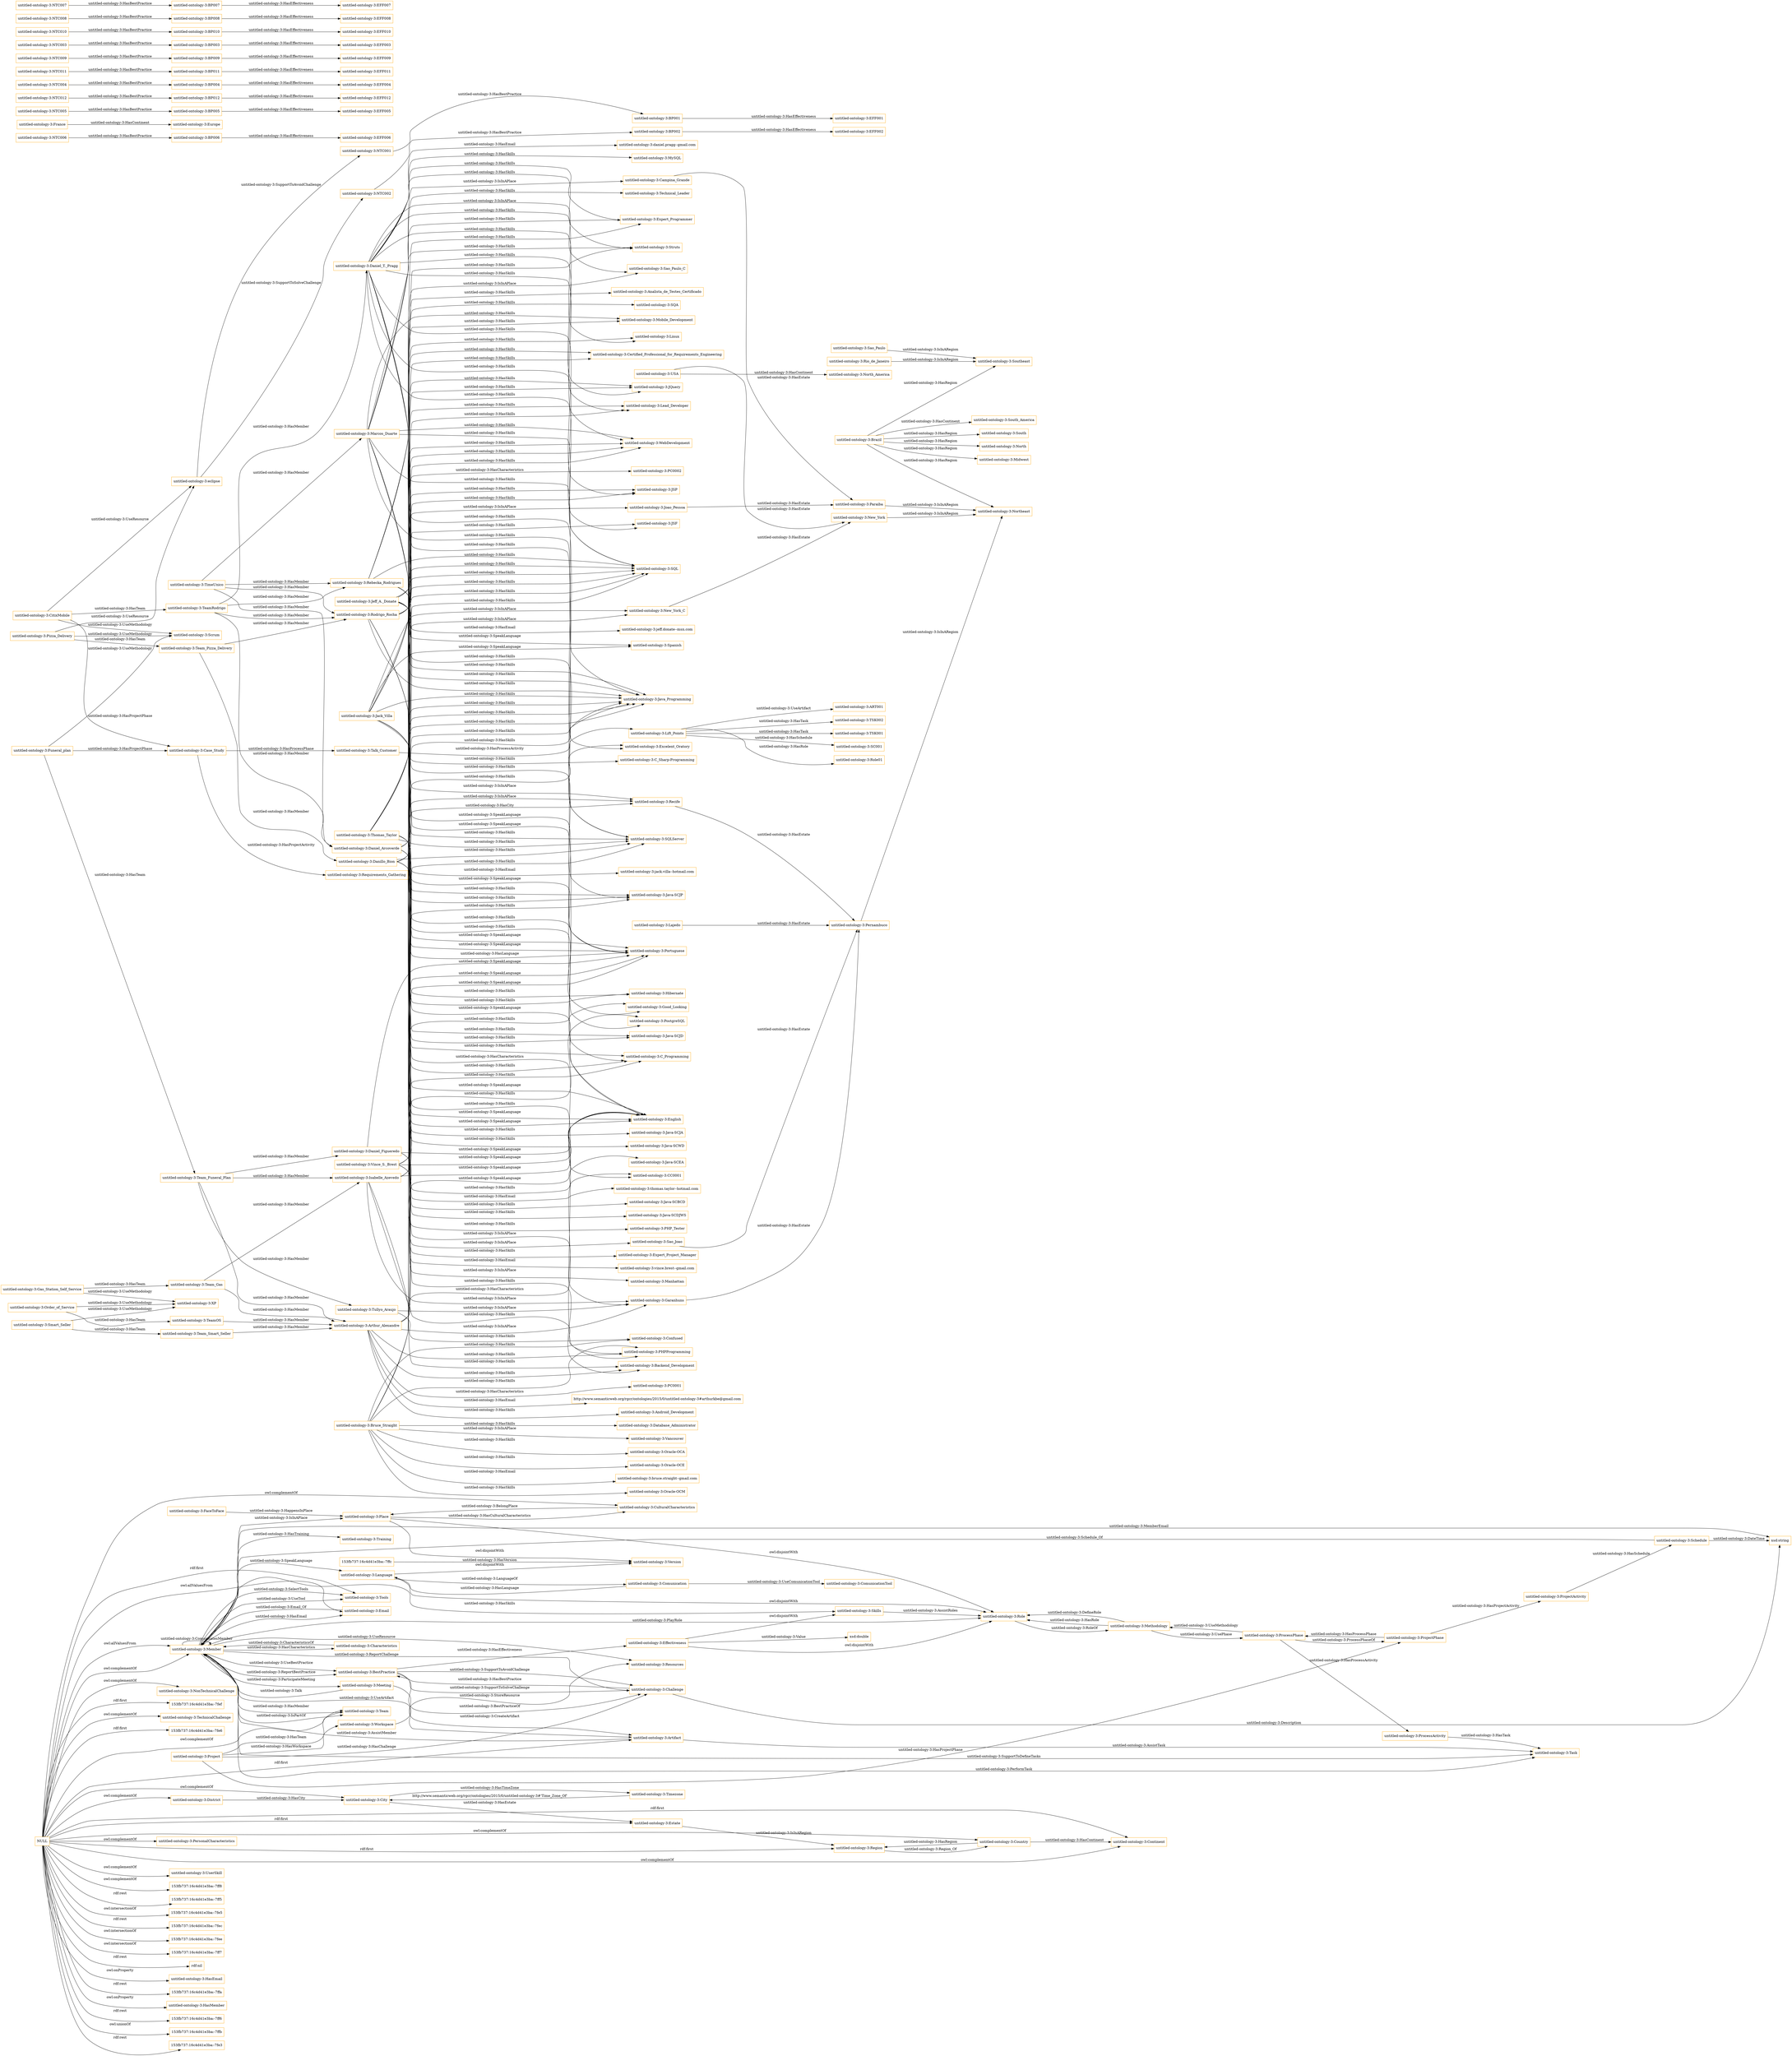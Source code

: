 digraph ar2dtool_diagram { 
rankdir=LR;
size="1501"
node [shape = rectangle, color="orange"]; "untitled-ontology-3:Member" "untitled-ontology-3:NonTechnicalChallenge" "153fb737:16c4d41e3ba:-7fef" "untitled-ontology-3:TechnicalChallenge" "153fb737:16c4d41e3ba:-7fe6" "untitled-ontology-3:District" "untitled-ontology-3:FaceToFace" "untitled-ontology-3:Country" "untitled-ontology-3:ProjectPhase" "untitled-ontology-3:Effectiveness" "untitled-ontology-3:Continent" "untitled-ontology-3:City" "untitled-ontology-3:Artifact" "untitled-ontology-3:Resources" "untitled-ontology-3:Workspace" "untitled-ontology-3:Role" "untitled-ontology-3:ProjectActivity" "untitled-ontology-3:ComunicationTool" "untitled-ontology-3:Characteristics" "untitled-ontology-3:CulturalCharacteristics" "untitled-ontology-3:Schedule" "untitled-ontology-3:ProcessPhase" "untitled-ontology-3:Task" "untitled-ontology-3:Skills" "untitled-ontology-3:Methodology" "untitled-ontology-3:PersonalCharacteristics" "untitled-ontology-3:ProcessActivity" "untitled-ontology-3:Region" "untitled-ontology-3:Comunication" "untitled-ontology-3:Estate" "untitled-ontology-3:Timezone" "untitled-ontology-3:Project" "untitled-ontology-3:Tools" "untitled-ontology-3:Team" "untitled-ontology-3:BestPractice" "untitled-ontology-3:Email" "untitled-ontology-3:Place" "untitled-ontology-3:Challenge" "153fb737:16c4d41e3ba:-7ffc" "untitled-ontology-3:Language" "untitled-ontology-3:UserSkill" "153fb737:16c4d41e3ba:-7ff8" "untitled-ontology-3:Meeting" "untitled-ontology-3:Training" "untitled-ontology-3:Version" ; /*classes style*/
	"untitled-ontology-3:BP001" -> "untitled-ontology-3:EFF001" [ label = "untitled-ontology-3:HasEffectiveness" ];
	"untitled-ontology-3:Lift_Points" -> "untitled-ontology-3:TSK002" [ label = "untitled-ontology-3:HasTask" ];
	"untitled-ontology-3:Lift_Points" -> "untitled-ontology-3:TSK001" [ label = "untitled-ontology-3:HasTask" ];
	"untitled-ontology-3:Lift_Points" -> "untitled-ontology-3:SC001" [ label = "untitled-ontology-3:HasSchedule" ];
	"untitled-ontology-3:Lift_Points" -> "untitled-ontology-3:Role01" [ label = "untitled-ontology-3:HasRole" ];
	"untitled-ontology-3:Lift_Points" -> "untitled-ontology-3:ART001" [ label = "untitled-ontology-3:UseArtifact" ];
	"untitled-ontology-3:Jeff_A._Donate" -> "untitled-ontology-3:Java_Programming" [ label = "untitled-ontology-3:HasSkills" ];
	"untitled-ontology-3:Jeff_A._Donate" -> "untitled-ontology-3:Linux" [ label = "untitled-ontology-3:HasSkills" ];
	"untitled-ontology-3:Jeff_A._Donate" -> "untitled-ontology-3:SQL" [ label = "untitled-ontology-3:HasSkills" ];
	"untitled-ontology-3:Jeff_A._Donate" -> "untitled-ontology-3:jeff.donate--msn.com" [ label = "untitled-ontology-3:HasEmail" ];
	"untitled-ontology-3:Jeff_A._Donate" -> "untitled-ontology-3:English" [ label = "untitled-ontology-3:SpeakLanguage" ];
	"untitled-ontology-3:Jeff_A._Donate" -> "untitled-ontology-3:Mobile_Development" [ label = "untitled-ontology-3:HasSkills" ];
	"untitled-ontology-3:Jeff_A._Donate" -> "untitled-ontology-3:Sao_Paulo_C" [ label = "untitled-ontology-3:IsInAPlace" ];
	"untitled-ontology-3:Jeff_A._Donate" -> "untitled-ontology-3:C_Programming" [ label = "untitled-ontology-3:HasSkills" ];
	"untitled-ontology-3:Jeff_A._Donate" -> "untitled-ontology-3:Spanish" [ label = "untitled-ontology-3:SpeakLanguage" ];
	"untitled-ontology-3:Rodrigo_Rocha" -> "untitled-ontology-3:Portuguese" [ label = "untitled-ontology-3:SpeakLanguage" ];
	"untitled-ontology-3:Rodrigo_Rocha" -> "untitled-ontology-3:Backend_Development" [ label = "untitled-ontology-3:HasSkills" ];
	"untitled-ontology-3:Rodrigo_Rocha" -> "untitled-ontology-3:PHPProgramming" [ label = "untitled-ontology-3:HasSkills" ];
	"untitled-ontology-3:Rodrigo_Rocha" -> "untitled-ontology-3:Joao_Pessoa" [ label = "untitled-ontology-3:IsInAPlace" ];
	"untitled-ontology-3:Rodrigo_Rocha" -> "untitled-ontology-3:Java_Programming" [ label = "untitled-ontology-3:HasSkills" ];
	"untitled-ontology-3:Rodrigo_Rocha" -> "untitled-ontology-3:CC0001" [ label = "untitled-ontology-3:HasCharacteristics" ];
	"untitled-ontology-3:Rodrigo_Rocha" -> "untitled-ontology-3:SQL" [ label = "untitled-ontology-3:HasSkills" ];
	"untitled-ontology-3:Rodrigo_Rocha" -> "untitled-ontology-3:JQuery" [ label = "untitled-ontology-3:HasSkills" ];
	"untitled-ontology-3:Rodrigo_Rocha" -> "untitled-ontology-3:JSP" [ label = "untitled-ontology-3:HasSkills" ];
	"untitled-ontology-3:Rodrigo_Rocha" -> "untitled-ontology-3:PC0002" [ label = "untitled-ontology-3:HasCharacteristics" ];
	"untitled-ontology-3:Rodrigo_Rocha" -> "untitled-ontology-3:Lead_Developer" [ label = "untitled-ontology-3:HasSkills" ];
	"untitled-ontology-3:Rodrigo_Rocha" -> "untitled-ontology-3:WebDevelopment" [ label = "untitled-ontology-3:HasSkills" ];
	"untitled-ontology-3:Daniel_Arcoverde" -> "untitled-ontology-3:Recife" [ label = "untitled-ontology-3:IsInAPlace" ];
	"untitled-ontology-3:Daniel_Arcoverde" -> "untitled-ontology-3:Portuguese" [ label = "untitled-ontology-3:SpeakLanguage" ];
	"untitled-ontology-3:Daniel_Arcoverde" -> "untitled-ontology-3:Java_Programming" [ label = "untitled-ontology-3:HasSkills" ];
	"untitled-ontology-3:Daniel_Arcoverde" -> "untitled-ontology-3:English" [ label = "untitled-ontology-3:SpeakLanguage" ];
	"untitled-ontology-3:Daniel_Arcoverde" -> "untitled-ontology-3:C_Programming" [ label = "untitled-ontology-3:HasSkills" ];
	"untitled-ontology-3:Team_Funeral_Plan" -> "untitled-ontology-3:Tullyo_Araujo" [ label = "untitled-ontology-3:HasMember" ];
	"untitled-ontology-3:Team_Funeral_Plan" -> "untitled-ontology-3:Isabelle_Azevedo" [ label = "untitled-ontology-3:HasMember" ];
	"untitled-ontology-3:Team_Funeral_Plan" -> "untitled-ontology-3:Daniel_Figueredo" [ label = "untitled-ontology-3:HasMember" ];
	"untitled-ontology-3:Team_Funeral_Plan" -> "untitled-ontology-3:Arthur_Alexandre" [ label = "untitled-ontology-3:HasMember" ];
	"untitled-ontology-3:Bruce_Straight" -> "untitled-ontology-3:Oracle-OCM" [ label = "untitled-ontology-3:HasSkills" ];
	"untitled-ontology-3:Bruce_Straight" -> "untitled-ontology-3:Database_Administrator" [ label = "untitled-ontology-3:HasSkills" ];
	"untitled-ontology-3:Bruce_Straight" -> "untitled-ontology-3:PHPProgramming" [ label = "untitled-ontology-3:HasSkills" ];
	"untitled-ontology-3:Bruce_Straight" -> "untitled-ontology-3:Vancouver" [ label = "untitled-ontology-3:IsInAPlace" ];
	"untitled-ontology-3:Bruce_Straight" -> "untitled-ontology-3:English" [ label = "untitled-ontology-3:SpeakLanguage" ];
	"untitled-ontology-3:Bruce_Straight" -> "untitled-ontology-3:SQLServer" [ label = "untitled-ontology-3:HasSkills" ];
	"untitled-ontology-3:Bruce_Straight" -> "untitled-ontology-3:Confused" [ label = "untitled-ontology-3:HasSkills" ];
	"untitled-ontology-3:Bruce_Straight" -> "untitled-ontology-3:Oracle-OCA" [ label = "untitled-ontology-3:HasSkills" ];
	"untitled-ontology-3:Bruce_Straight" -> "untitled-ontology-3:Oracle-OCE" [ label = "untitled-ontology-3:HasSkills" ];
	"untitled-ontology-3:Bruce_Straight" -> "untitled-ontology-3:bruce.straight--gmail.com" [ label = "untitled-ontology-3:HasEmail" ];
	"untitled-ontology-3:Bruce_Straight" -> "untitled-ontology-3:SQL" [ label = "untitled-ontology-3:HasSkills" ];
	"untitled-ontology-3:NTC006" -> "untitled-ontology-3:BP006" [ label = "untitled-ontology-3:HasBestPractice" ];
	"untitled-ontology-3:Isabelle_Azevedo" -> "untitled-ontology-3:Excelent_Oratory" [ label = "untitled-ontology-3:HasSkills" ];
	"untitled-ontology-3:Isabelle_Azevedo" -> "untitled-ontology-3:Backend_Development" [ label = "untitled-ontology-3:HasSkills" ];
	"untitled-ontology-3:Isabelle_Azevedo" -> "untitled-ontology-3:Garanhuns" [ label = "untitled-ontology-3:IsInAPlace" ];
	"untitled-ontology-3:Isabelle_Azevedo" -> "untitled-ontology-3:English" [ label = "untitled-ontology-3:SpeakLanguage" ];
	"untitled-ontology-3:Isabelle_Azevedo" -> "untitled-ontology-3:Java_Programming" [ label = "untitled-ontology-3:HasSkills" ];
	"untitled-ontology-3:Isabelle_Azevedo" -> "untitled-ontology-3:Portuguese" [ label = "untitled-ontology-3:SpeakLanguage" ];
	"untitled-ontology-3:Isabelle_Azevedo" -> "untitled-ontology-3:PHPProgramming" [ label = "untitled-ontology-3:HasSkills" ];
	"untitled-ontology-3:Isabelle_Azevedo" -> "untitled-ontology-3:Good_Looking" [ label = "untitled-ontology-3:HasSkills" ];
	"untitled-ontology-3:BP006" -> "untitled-ontology-3:EFF006" [ label = "untitled-ontology-3:HasEffectiveness" ];
	"untitled-ontology-3:France" -> "untitled-ontology-3:Europe" [ label = "untitled-ontology-3:HasContinent" ];
	"untitled-ontology-3:Rebecka_Rodrigues" -> "untitled-ontology-3:Analista_de_Testes_Certificado" [ label = "untitled-ontology-3:HasSkills" ];
	"untitled-ontology-3:Rebecka_Rodrigues" -> "untitled-ontology-3:Java_Programming" [ label = "untitled-ontology-3:HasSkills" ];
	"untitled-ontology-3:Rebecka_Rodrigues" -> "untitled-ontology-3:SQA" [ label = "untitled-ontology-3:HasSkills" ];
	"untitled-ontology-3:Rebecka_Rodrigues" -> "untitled-ontology-3:Recife" [ label = "untitled-ontology-3:IsInAPlace" ];
	"untitled-ontology-3:Rebecka_Rodrigues" -> "untitled-ontology-3:Good_Looking" [ label = "untitled-ontology-3:HasSkills" ];
	"untitled-ontology-3:Rebecka_Rodrigues" -> "untitled-ontology-3:SQL" [ label = "untitled-ontology-3:HasSkills" ];
	"untitled-ontology-3:Rebecka_Rodrigues" -> "untitled-ontology-3:Certified_Professional_for_Requirements_Engineering" [ label = "untitled-ontology-3:HasSkills" ];
	"untitled-ontology-3:Rebecka_Rodrigues" -> "untitled-ontology-3:Portuguese" [ label = "untitled-ontology-3:SpeakLanguage" ];
	"untitled-ontology-3:Funeral_plan" -> "untitled-ontology-3:Team_Funeral_Plan" [ label = "untitled-ontology-3:HasTeam" ];
	"untitled-ontology-3:Funeral_plan" -> "untitled-ontology-3:Scrum" [ label = "untitled-ontology-3:UseMethodology" ];
	"untitled-ontology-3:Funeral_plan" -> "untitled-ontology-3:Case_Study" [ label = "untitled-ontology-3:HasProjectPhase" ];
	"untitled-ontology-3:Rio_de_Janeiro" -> "untitled-ontology-3:Southeast" [ label = "untitled-ontology-3:IsInARegion" ];
	"untitled-ontology-3:NTC005" -> "untitled-ontology-3:BP005" [ label = "untitled-ontology-3:HasBestPractice" ];
	"untitled-ontology-3:eclipse" -> "untitled-ontology-3:NTC002" [ label = "untitled-ontology-3:SupportToSolveChallenge" ];
	"untitled-ontology-3:eclipse" -> "untitled-ontology-3:NTC001" [ label = "untitled-ontology-3:SupportToAvoidChallenge" ];
	"untitled-ontology-3:Arthur_Alexandre" -> "untitled-ontology-3:CC0001" [ label = "untitled-ontology-3:HasCharacteristics" ];
	"untitled-ontology-3:Arthur_Alexandre" -> "untitled-ontology-3:Garanhuns" [ label = "untitled-ontology-3:IsInAPlace" ];
	"untitled-ontology-3:Arthur_Alexandre" -> "untitled-ontology-3:Backend_Development" [ label = "untitled-ontology-3:HasSkills" ];
	"untitled-ontology-3:Arthur_Alexandre" -> "untitled-ontology-3:Portuguese" [ label = "untitled-ontology-3:SpeakLanguage" ];
	"untitled-ontology-3:Arthur_Alexandre" -> "http://www.semanticweb.org/rgcr/ontologies/2015/0/untitled-ontology-3#arthurkbe@gmail.com" [ label = "untitled-ontology-3:HasEmail" ];
	"untitled-ontology-3:Arthur_Alexandre" -> "untitled-ontology-3:Android_Development" [ label = "untitled-ontology-3:HasSkills" ];
	"untitled-ontology-3:Arthur_Alexandre" -> "untitled-ontology-3:PHPProgramming" [ label = "untitled-ontology-3:HasSkills" ];
	"untitled-ontology-3:Arthur_Alexandre" -> "untitled-ontology-3:PC0001" [ label = "untitled-ontology-3:HasCharacteristics" ];
	"untitled-ontology-3:Arthur_Alexandre" -> "untitled-ontology-3:WebDevelopment" [ label = "untitled-ontology-3:HasSkills" ];
	"untitled-ontology-3:Arthur_Alexandre" -> "untitled-ontology-3:PostgreSQL" [ label = "untitled-ontology-3:HasSkills" ];
	"untitled-ontology-3:CitixMobile" -> "untitled-ontology-3:eclipse" [ label = "untitled-ontology-3:UseResource" ];
	"untitled-ontology-3:CitixMobile" -> "untitled-ontology-3:TeamRodrigo" [ label = "untitled-ontology-3:HasTeam" ];
	"untitled-ontology-3:CitixMobile" -> "untitled-ontology-3:Scrum" [ label = "untitled-ontology-3:UseMethodology" ];
	"untitled-ontology-3:CitixMobile" -> "untitled-ontology-3:Case_Study" [ label = "untitled-ontology-3:HasProjectPhase" ];
	"untitled-ontology-3:Place" -> "untitled-ontology-3:Version" [ label = "owl:disjointWith" ];
	"untitled-ontology-3:Place" -> "untitled-ontology-3:Role" [ label = "owl:disjointWith" ];
	"untitled-ontology-3:BP005" -> "untitled-ontology-3:EFF005" [ label = "untitled-ontology-3:HasEffectiveness" ];
	"untitled-ontology-3:NTC012" -> "untitled-ontology-3:BP012" [ label = "untitled-ontology-3:HasBestPractice" ];
	"untitled-ontology-3:Daniel_Figueredo" -> "untitled-ontology-3:Sao_Joao" [ label = "untitled-ontology-3:IsInAPlace" ];
	"untitled-ontology-3:Daniel_Figueredo" -> "untitled-ontology-3:Portuguese" [ label = "untitled-ontology-3:SpeakLanguage" ];
	"untitled-ontology-3:Daniel_Figueredo" -> "untitled-ontology-3:PHP_Tester" [ label = "untitled-ontology-3:HasSkills" ];
	"untitled-ontology-3:Daniel_Figueredo" -> "untitled-ontology-3:English" [ label = "untitled-ontology-3:SpeakLanguage" ];
	"untitled-ontology-3:Jack_Villa" -> "untitled-ontology-3:C_Sharp-Programming" [ label = "untitled-ontology-3:HasSkills" ];
	"untitled-ontology-3:Jack_Villa" -> "untitled-ontology-3:Expert_Programmer" [ label = "untitled-ontology-3:HasSkills" ];
	"untitled-ontology-3:Jack_Villa" -> "untitled-ontology-3:Hibernate" [ label = "untitled-ontology-3:HasSkills" ];
	"untitled-ontology-3:Jack_Villa" -> "untitled-ontology-3:SQLServer" [ label = "untitled-ontology-3:HasSkills" ];
	"untitled-ontology-3:Jack_Villa" -> "untitled-ontology-3:Java_Programming" [ label = "untitled-ontology-3:HasSkills" ];
	"untitled-ontology-3:Jack_Villa" -> "untitled-ontology-3:SQL" [ label = "untitled-ontology-3:HasSkills" ];
	"untitled-ontology-3:Jack_Villa" -> "untitled-ontology-3:English" [ label = "untitled-ontology-3:SpeakLanguage" ];
	"untitled-ontology-3:Jack_Villa" -> "untitled-ontology-3:WebDevelopment" [ label = "untitled-ontology-3:HasSkills" ];
	"untitled-ontology-3:Jack_Villa" -> "untitled-ontology-3:Java-SCJD" [ label = "untitled-ontology-3:HasSkills" ];
	"untitled-ontology-3:Jack_Villa" -> "untitled-ontology-3:Certified_Professional_for_Requirements_Engineering" [ label = "untitled-ontology-3:HasSkills" ];
	"untitled-ontology-3:Jack_Villa" -> "untitled-ontology-3:jack.villa--hotmail.com" [ label = "untitled-ontology-3:HasEmail" ];
	"untitled-ontology-3:Jack_Villa" -> "untitled-ontology-3:New_York_C" [ label = "untitled-ontology-3:IsInAPlace" ];
	"untitled-ontology-3:Jack_Villa" -> "untitled-ontology-3:Spanish" [ label = "untitled-ontology-3:SpeakLanguage" ];
	"untitled-ontology-3:Jack_Villa" -> "untitled-ontology-3:Java-SCJP" [ label = "untitled-ontology-3:HasSkills" ];
	"untitled-ontology-3:Garanhuns" -> "untitled-ontology-3:Pernambuco" [ label = "untitled-ontology-3:HasEstate" ];
	"untitled-ontology-3:Campina_Grande" -> "untitled-ontology-3:Paraiba" [ label = "untitled-ontology-3:HasEstate" ];
	"untitled-ontology-3:TeamRodrigo" -> "untitled-ontology-3:Rodrigo_Rocha" [ label = "untitled-ontology-3:HasMember" ];
	"untitled-ontology-3:TeamRodrigo" -> "untitled-ontology-3:Rebecka_Rodrigues" [ label = "untitled-ontology-3:HasMember" ];
	"untitled-ontology-3:TeamRodrigo" -> "untitled-ontology-3:Daniel_T._Pragg" [ label = "untitled-ontology-3:HasMember" ];
	"untitled-ontology-3:TeamRodrigo" -> "untitled-ontology-3:Daniel_Arcoverde" [ label = "untitled-ontology-3:HasMember" ];
	"untitled-ontology-3:BP012" -> "untitled-ontology-3:EFF012" [ label = "untitled-ontology-3:HasEffectiveness" ];
	"untitled-ontology-3:Talk_Customer" -> "untitled-ontology-3:Lift_Points" [ label = "untitled-ontology-3:HasProcessActivity" ];
	"untitled-ontology-3:Case_Study" -> "untitled-ontology-3:Talk_Customer" [ label = "untitled-ontology-3:HasProcessPhase" ];
	"untitled-ontology-3:Case_Study" -> "untitled-ontology-3:Requirements_Gathering" [ label = "untitled-ontology-3:HasProjectActivity" ];
	"untitled-ontology-3:NTC004" -> "untitled-ontology-3:BP004" [ label = "untitled-ontology-3:HasBestPractice" ];
	"untitled-ontology-3:TimeUnico" -> "untitled-ontology-3:Rodrigo_Rocha" [ label = "untitled-ontology-3:HasMember" ];
	"untitled-ontology-3:TimeUnico" -> "untitled-ontology-3:Rebecka_Rodrigues" [ label = "untitled-ontology-3:HasMember" ];
	"untitled-ontology-3:TimeUnico" -> "untitled-ontology-3:Marcos_Duarte" [ label = "untitled-ontology-3:HasMember" ];
	"untitled-ontology-3:TimeUnico" -> "untitled-ontology-3:Daniel_Arcoverde" [ label = "untitled-ontology-3:HasMember" ];
	"untitled-ontology-3:Daniel_T._Pragg" -> "untitled-ontology-3:SQL" [ label = "untitled-ontology-3:HasSkills" ];
	"untitled-ontology-3:Daniel_T._Pragg" -> "untitled-ontology-3:JSF" [ label = "untitled-ontology-3:HasSkills" ];
	"untitled-ontology-3:Daniel_T._Pragg" -> "untitled-ontology-3:JSP" [ label = "untitled-ontology-3:HasSkills" ];
	"untitled-ontology-3:Daniel_T._Pragg" -> "untitled-ontology-3:Sao_Paulo_C" [ label = "untitled-ontology-3:IsInAPlace" ];
	"untitled-ontology-3:Daniel_T._Pragg" -> "untitled-ontology-3:PostgreSQL" [ label = "untitled-ontology-3:HasSkills" ];
	"untitled-ontology-3:Daniel_T._Pragg" -> "untitled-ontology-3:Lead_Developer" [ label = "untitled-ontology-3:HasSkills" ];
	"untitled-ontology-3:Daniel_T._Pragg" -> "untitled-ontology-3:English" [ label = "untitled-ontology-3:SpeakLanguage" ];
	"untitled-ontology-3:Daniel_T._Pragg" -> "untitled-ontology-3:Linux" [ label = "untitled-ontology-3:HasSkills" ];
	"untitled-ontology-3:Daniel_T._Pragg" -> "untitled-ontology-3:Struts" [ label = "untitled-ontology-3:HasSkills" ];
	"untitled-ontology-3:Daniel_T._Pragg" -> "untitled-ontology-3:Expert_Programmer" [ label = "untitled-ontology-3:HasSkills" ];
	"untitled-ontology-3:Daniel_T._Pragg" -> "untitled-ontology-3:WebDevelopment" [ label = "untitled-ontology-3:HasSkills" ];
	"untitled-ontology-3:Daniel_T._Pragg" -> "untitled-ontology-3:SQLServer" [ label = "untitled-ontology-3:HasSkills" ];
	"untitled-ontology-3:Daniel_T._Pragg" -> "untitled-ontology-3:daniel.pragg--gmail.com" [ label = "untitled-ontology-3:HasEmail" ];
	"untitled-ontology-3:Daniel_T._Pragg" -> "untitled-ontology-3:JQuery" [ label = "untitled-ontology-3:HasSkills" ];
	"untitled-ontology-3:Daniel_T._Pragg" -> "untitled-ontology-3:MySQL" [ label = "untitled-ontology-3:HasSkills" ];
	"untitled-ontology-3:Tullyo_Araujo" -> "untitled-ontology-3:Garanhuns" [ label = "untitled-ontology-3:IsInAPlace" ];
	"untitled-ontology-3:Tullyo_Araujo" -> "untitled-ontology-3:Confused" [ label = "untitled-ontology-3:HasSkills" ];
	"untitled-ontology-3:Brazil" -> "untitled-ontology-3:Southeast" [ label = "untitled-ontology-3:HasRegion" ];
	"untitled-ontology-3:Brazil" -> "untitled-ontology-3:South_America" [ label = "untitled-ontology-3:HasContinent" ];
	"untitled-ontology-3:Brazil" -> "untitled-ontology-3:South" [ label = "untitled-ontology-3:HasRegion" ];
	"untitled-ontology-3:Brazil" -> "untitled-ontology-3:Northeast" [ label = "untitled-ontology-3:HasRegion" ];
	"untitled-ontology-3:Brazil" -> "untitled-ontology-3:North" [ label = "untitled-ontology-3:HasRegion" ];
	"untitled-ontology-3:Brazil" -> "untitled-ontology-3:Midwest" [ label = "untitled-ontology-3:HasRegion" ];
	"untitled-ontology-3:BP004" -> "untitled-ontology-3:EFF004" [ label = "untitled-ontology-3:HasEffectiveness" ];
	"untitled-ontology-3:NTC011" -> "untitled-ontology-3:BP011" [ label = "untitled-ontology-3:HasBestPractice" ];
	"untitled-ontology-3:TeamOS" -> "untitled-ontology-3:Arthur_Alexandre" [ label = "untitled-ontology-3:HasMember" ];
	"untitled-ontology-3:NTC009" -> "untitled-ontology-3:BP009" [ label = "untitled-ontology-3:HasBestPractice" ];
	"untitled-ontology-3:Sao_Joao" -> "untitled-ontology-3:Pernambuco" [ label = "untitled-ontology-3:HasEstate" ];
	"untitled-ontology-3:BP011" -> "untitled-ontology-3:EFF011" [ label = "untitled-ontology-3:HasEffectiveness" ];
	"NULL" -> "untitled-ontology-3:PersonalCharacteristics" [ label = "owl:complementOf" ];
	"NULL" -> "untitled-ontology-3:Member" [ label = "owl:allValuesFrom" ];
	"NULL" -> "153fb737:16c4d41e3ba:-7ff8" [ label = "owl:complementOf" ];
	"NULL" -> "153fb737:16c4d41e3ba:-7ff5" [ label = "rdf:rest" ];
	"NULL" -> "untitled-ontology-3:District" [ label = "owl:complementOf" ];
	"NULL" -> "untitled-ontology-3:Member" [ label = "owl:complementOf" ];
	"NULL" -> "untitled-ontology-3:CulturalCharacteristics" [ label = "owl:complementOf" ];
	"NULL" -> "untitled-ontology-3:Country" [ label = "owl:complementOf" ];
	"NULL" -> "153fb737:16c4d41e3ba:-7fe5" [ label = "owl:intersectionOf" ];
	"NULL" -> "untitled-ontology-3:NonTechnicalChallenge" [ label = "owl:complementOf" ];
	"NULL" -> "untitled-ontology-3:Continent" [ label = "owl:complementOf" ];
	"NULL" -> "153fb737:16c4d41e3ba:-7fec" [ label = "rdf:rest" ];
	"NULL" -> "untitled-ontology-3:Team" [ label = "owl:complementOf" ];
	"NULL" -> "153fb737:16c4d41e3ba:-7fee" [ label = "owl:intersectionOf" ];
	"NULL" -> "untitled-ontology-3:Continent" [ label = "rdf:first" ];
	"NULL" -> "153fb737:16c4d41e3ba:-7ff7" [ label = "owl:intersectionOf" ];
	"NULL" -> "untitled-ontology-3:Tools" [ label = "rdf:first" ];
	"NULL" -> "153fb737:16c4d41e3ba:-7fef" [ label = "rdf:first" ];
	"NULL" -> "untitled-ontology-3:UserSkill" [ label = "owl:complementOf" ];
	"NULL" -> "untitled-ontology-3:City" [ label = "owl:complementOf" ];
	"NULL" -> "153fb737:16c4d41e3ba:-7fe6" [ label = "rdf:first" ];
	"NULL" -> "rdf:nil" [ label = "rdf:rest" ];
	"NULL" -> "untitled-ontology-3:HasEmail" [ label = "owl:onProperty" ];
	"NULL" -> "untitled-ontology-3:Estate" [ label = "rdf:first" ];
	"NULL" -> "153fb737:16c4d41e3ba:-7ffa" [ label = "rdf:rest" ];
	"NULL" -> "untitled-ontology-3:Region" [ label = "rdf:first" ];
	"NULL" -> "untitled-ontology-3:HasMember" [ label = "owl:onProperty" ];
	"NULL" -> "153fb737:16c4d41e3ba:-7ff6" [ label = "rdf:rest" ];
	"NULL" -> "153fb737:16c4d41e3ba:-7ffb" [ label = "owl:unionOf" ];
	"NULL" -> "153fb737:16c4d41e3ba:-7fe3" [ label = "rdf:rest" ];
	"NULL" -> "untitled-ontology-3:Artifact" [ label = "rdf:first" ];
	"NULL" -> "untitled-ontology-3:TechnicalChallenge" [ label = "owl:complementOf" ];
	"NULL" -> "untitled-ontology-3:Email" [ label = "owl:allValuesFrom" ];
	"untitled-ontology-3:Smart_Seller" -> "untitled-ontology-3:XP" [ label = "untitled-ontology-3:UseMethodology" ];
	"untitled-ontology-3:Smart_Seller" -> "untitled-ontology-3:Team_Smart_Seller" [ label = "untitled-ontology-3:HasTeam" ];
	"untitled-ontology-3:NTC003" -> "untitled-ontology-3:BP003" [ label = "untitled-ontology-3:HasBestPractice" ];
	"untitled-ontology-3:BP009" -> "untitled-ontology-3:EFF009" [ label = "untitled-ontology-3:HasEffectiveness" ];
	"untitled-ontology-3:Danillo_Bion" -> "untitled-ontology-3:SQLServer" [ label = "untitled-ontology-3:HasSkills" ];
	"untitled-ontology-3:Danillo_Bion" -> "untitled-ontology-3:Recife" [ label = "untitled-ontology-3:HasCity" ];
	"untitled-ontology-3:Danillo_Bion" -> "untitled-ontology-3:Portuguese" [ label = "untitled-ontology-3:HasLanguage" ];
	"untitled-ontology-3:Danillo_Bion" -> "untitled-ontology-3:Java_Programming" [ label = "untitled-ontology-3:HasSkills" ];
	"untitled-ontology-3:Danillo_Bion" -> "untitled-ontology-3:Garanhuns" [ label = "untitled-ontology-3:IsInAPlace" ];
	"untitled-ontology-3:Danillo_Bion" -> "untitled-ontology-3:C_Programming" [ label = "untitled-ontology-3:HasSkills" ];
	"untitled-ontology-3:BP003" -> "untitled-ontology-3:EFF003" [ label = "untitled-ontology-3:HasEffectiveness" ];
	"untitled-ontology-3:Vince_S._Brest" -> "untitled-ontology-3:vince.brest--gmail.com" [ label = "untitled-ontology-3:HasEmail" ];
	"untitled-ontology-3:Vince_S._Brest" -> "untitled-ontology-3:Manhattan" [ label = "untitled-ontology-3:IsInAPlace" ];
	"untitled-ontology-3:Vince_S._Brest" -> "untitled-ontology-3:Java_Programming" [ label = "untitled-ontology-3:HasSkills" ];
	"untitled-ontology-3:Vince_S._Brest" -> "untitled-ontology-3:Java-SCJP" [ label = "untitled-ontology-3:HasSkills" ];
	"untitled-ontology-3:Vince_S._Brest" -> "untitled-ontology-3:Expert_Project_Manager" [ label = "untitled-ontology-3:HasSkills" ];
	"untitled-ontology-3:Vince_S._Brest" -> "untitled-ontology-3:English" [ label = "untitled-ontology-3:SpeakLanguage" ];
	"untitled-ontology-3:Vince_S._Brest" -> "untitled-ontology-3:C_Programming" [ label = "untitled-ontology-3:HasSkills" ];
	"untitled-ontology-3:NTC010" -> "untitled-ontology-3:BP010" [ label = "untitled-ontology-3:HasBestPractice" ];
	"untitled-ontology-3:Gas_Station_Self_Service" -> "untitled-ontology-3:XP" [ label = "untitled-ontology-3:UseMethodology" ];
	"untitled-ontology-3:Gas_Station_Self_Service" -> "untitled-ontology-3:Team_Gas" [ label = "untitled-ontology-3:HasTeam" ];
	"untitled-ontology-3:Team_Smart_Seller" -> "untitled-ontology-3:Arthur_Alexandre" [ label = "untitled-ontology-3:HasMember" ];
	"untitled-ontology-3:Recife" -> "untitled-ontology-3:Pernambuco" [ label = "untitled-ontology-3:HasEstate" ];
	"untitled-ontology-3:NTC008" -> "untitled-ontology-3:BP008" [ label = "untitled-ontology-3:HasBestPractice" ];
	"untitled-ontology-3:Team_Pizza_Delivery" -> "untitled-ontology-3:Rodrigo_Rocha" [ label = "untitled-ontology-3:HasMember" ];
	"untitled-ontology-3:Team_Pizza_Delivery" -> "untitled-ontology-3:Danillo_Bion" [ label = "untitled-ontology-3:HasMember" ];
	"untitled-ontology-3:BP010" -> "untitled-ontology-3:EFF010" [ label = "untitled-ontology-3:HasEffectiveness" ];
	"untitled-ontology-3:Joao_Pessoa" -> "untitled-ontology-3:Paraiba" [ label = "untitled-ontology-3:HasEstate" ];
	"untitled-ontology-3:NTC002" -> "untitled-ontology-3:BP002" [ label = "untitled-ontology-3:HasBestPractice" ];
	"untitled-ontology-3:BP008" -> "untitled-ontology-3:EFF008" [ label = "untitled-ontology-3:HasEffectiveness" ];
	"untitled-ontology-3:Team_Gas" -> "untitled-ontology-3:Isabelle_Azevedo" [ label = "untitled-ontology-3:HasMember" ];
	"untitled-ontology-3:Team_Gas" -> "untitled-ontology-3:Arthur_Alexandre" [ label = "untitled-ontology-3:HasMember" ];
	"untitled-ontology-3:USA" -> "untitled-ontology-3:North_America" [ label = "untitled-ontology-3:HasContinent" ];
	"untitled-ontology-3:USA" -> "untitled-ontology-3:New_York" [ label = "untitled-ontology-3:HasEstate" ];
	"untitled-ontology-3:Marcos_Duarte" -> "untitled-ontology-3:WebDevelopment" [ label = "untitled-ontology-3:HasSkills" ];
	"untitled-ontology-3:Marcos_Duarte" -> "untitled-ontology-3:Mobile_Development" [ label = "untitled-ontology-3:HasSkills" ];
	"untitled-ontology-3:Marcos_Duarte" -> "untitled-ontology-3:Java-SCJP" [ label = "untitled-ontology-3:HasSkills" ];
	"untitled-ontology-3:Marcos_Duarte" -> "untitled-ontology-3:Java_Programming" [ label = "untitled-ontology-3:HasSkills" ];
	"untitled-ontology-3:Marcos_Duarte" -> "untitled-ontology-3:Campina_Grande" [ label = "untitled-ontology-3:IsInAPlace" ];
	"untitled-ontology-3:Marcos_Duarte" -> "untitled-ontology-3:SQLServer" [ label = "untitled-ontology-3:HasSkills" ];
	"untitled-ontology-3:Marcos_Duarte" -> "untitled-ontology-3:Portuguese" [ label = "untitled-ontology-3:SpeakLanguage" ];
	"untitled-ontology-3:Marcos_Duarte" -> "untitled-ontology-3:Struts" [ label = "untitled-ontology-3:HasSkills" ];
	"untitled-ontology-3:Marcos_Duarte" -> "untitled-ontology-3:SQL" [ label = "untitled-ontology-3:HasSkills" ];
	"untitled-ontology-3:Marcos_Duarte" -> "untitled-ontology-3:Expert_Programmer" [ label = "untitled-ontology-3:HasSkills" ];
	"untitled-ontology-3:Marcos_Duarte" -> "untitled-ontology-3:Excelent_Oratory" [ label = "untitled-ontology-3:HasSkills" ];
	"untitled-ontology-3:Marcos_Duarte" -> "untitled-ontology-3:Technical_Leader" [ label = "untitled-ontology-3:HasSkills" ];
	"untitled-ontology-3:New_York" -> "untitled-ontology-3:Northeast" [ label = "untitled-ontology-3:IsInARegion" ];
	"untitled-ontology-3:Paraiba" -> "untitled-ontology-3:Northeast" [ label = "untitled-ontology-3:IsInARegion" ];
	"untitled-ontology-3:BP002" -> "untitled-ontology-3:EFF002" [ label = "untitled-ontology-3:HasEffectiveness" ];
	"untitled-ontology-3:Effectiveness" -> "untitled-ontology-3:Skills" [ label = "owl:disjointWith" ];
	"untitled-ontology-3:Effectiveness" -> "untitled-ontology-3:Role" [ label = "owl:disjointWith" ];
	"untitled-ontology-3:Pizza_Delivery" -> "untitled-ontology-3:eclipse" [ label = "untitled-ontology-3:UseResource" ];
	"untitled-ontology-3:Pizza_Delivery" -> "untitled-ontology-3:Team_Pizza_Delivery" [ label = "untitled-ontology-3:HasTeam" ];
	"untitled-ontology-3:Pizza_Delivery" -> "untitled-ontology-3:Scrum" [ label = "untitled-ontology-3:UseMethodology" ];
	"untitled-ontology-3:Pernambuco" -> "untitled-ontology-3:Northeast" [ label = "untitled-ontology-3:IsInARegion" ];
	"untitled-ontology-3:NTC007" -> "untitled-ontology-3:BP007" [ label = "untitled-ontology-3:HasBestPractice" ];
	"untitled-ontology-3:Sao_Paulo" -> "untitled-ontology-3:Southeast" [ label = "untitled-ontology-3:IsInARegion" ];
	"untitled-ontology-3:Thomas_Taylor" -> "untitled-ontology-3:Java_Programming" [ label = "untitled-ontology-3:HasSkills" ];
	"untitled-ontology-3:Thomas_Taylor" -> "untitled-ontology-3:Struts" [ label = "untitled-ontology-3:HasSkills" ];
	"untitled-ontology-3:Thomas_Taylor" -> "untitled-ontology-3:JQuery" [ label = "untitled-ontology-3:HasSkills" ];
	"untitled-ontology-3:Thomas_Taylor" -> "untitled-ontology-3:Java-SCEA" [ label = "untitled-ontology-3:HasSkills" ];
	"untitled-ontology-3:Thomas_Taylor" -> "untitled-ontology-3:thomas.taylor--hotmail.com" [ label = "untitled-ontology-3:HasEmail" ];
	"untitled-ontology-3:Thomas_Taylor" -> "untitled-ontology-3:Lead_Developer" [ label = "untitled-ontology-3:HasSkills" ];
	"untitled-ontology-3:Thomas_Taylor" -> "untitled-ontology-3:Java-SCBCD" [ label = "untitled-ontology-3:HasSkills" ];
	"untitled-ontology-3:Thomas_Taylor" -> "untitled-ontology-3:Java-SCDJWS" [ label = "untitled-ontology-3:HasSkills" ];
	"untitled-ontology-3:Thomas_Taylor" -> "untitled-ontology-3:Java-SCJP" [ label = "untitled-ontology-3:HasSkills" ];
	"untitled-ontology-3:Thomas_Taylor" -> "untitled-ontology-3:New_York_C" [ label = "untitled-ontology-3:IsInAPlace" ];
	"untitled-ontology-3:Thomas_Taylor" -> "untitled-ontology-3:Java-SCJD" [ label = "untitled-ontology-3:HasSkills" ];
	"untitled-ontology-3:Thomas_Taylor" -> "untitled-ontology-3:Java-SCJA" [ label = "untitled-ontology-3:HasSkills" ];
	"untitled-ontology-3:Thomas_Taylor" -> "untitled-ontology-3:Java-SCWD" [ label = "untitled-ontology-3:HasSkills" ];
	"untitled-ontology-3:Thomas_Taylor" -> "untitled-ontology-3:English" [ label = "untitled-ontology-3:SpeakLanguage" ];
	"untitled-ontology-3:Thomas_Taylor" -> "untitled-ontology-3:SQL" [ label = "untitled-ontology-3:HasSkills" ];
	"untitled-ontology-3:Thomas_Taylor" -> "untitled-ontology-3:JSF" [ label = "untitled-ontology-3:HasSkills" ];
	"untitled-ontology-3:Thomas_Taylor" -> "untitled-ontology-3:JSP" [ label = "untitled-ontology-3:HasSkills" ];
	"untitled-ontology-3:Thomas_Taylor" -> "untitled-ontology-3:SQLServer" [ label = "untitled-ontology-3:HasSkills" ];
	"untitled-ontology-3:Thomas_Taylor" -> "untitled-ontology-3:Hibernate" [ label = "untitled-ontology-3:HasSkills" ];
	"untitled-ontology-3:Order_of_Service" -> "untitled-ontology-3:XP" [ label = "untitled-ontology-3:UseMethodology" ];
	"untitled-ontology-3:Order_of_Service" -> "untitled-ontology-3:TeamOS" [ label = "untitled-ontology-3:HasTeam" ];
	"untitled-ontology-3:New_York_C" -> "untitled-ontology-3:New_York" [ label = "untitled-ontology-3:HasEstate" ];
	"untitled-ontology-3:Lajedo" -> "untitled-ontology-3:Pernambuco" [ label = "untitled-ontology-3:HasEstate" ];
	"untitled-ontology-3:NTC001" -> "untitled-ontology-3:BP001" [ label = "untitled-ontology-3:HasBestPractice" ];
	"untitled-ontology-3:BP007" -> "untitled-ontology-3:EFF007" [ label = "untitled-ontology-3:HasEffectiveness" ];
	"untitled-ontology-3:Language" -> "untitled-ontology-3:Version" [ label = "owl:disjointWith" ];
	"untitled-ontology-3:Language" -> "untitled-ontology-3:Role" [ label = "owl:disjointWith" ];
	"untitled-ontology-3:Member" -> "untitled-ontology-3:Team" [ label = "untitled-ontology-3:IsPartOf" ];
	"untitled-ontology-3:City" -> "untitled-ontology-3:Estate" [ label = "untitled-ontology-3:HasEstate" ];
	"untitled-ontology-3:Schedule" -> "untitled-ontology-3:Member" [ label = "untitled-ontology-3:Schedule_Of" ];
	"untitled-ontology-3:Artifact" -> "untitled-ontology-3:Task" [ label = "untitled-ontology-3:AssistTask" ];
	"untitled-ontology-3:Member" -> "untitled-ontology-3:Member" [ label = "untitled-ontology-3:ComunicatesMember" ];
	"untitled-ontology-3:Member" -> "untitled-ontology-3:Resources" [ label = "untitled-ontology-3:UseResource" ];
	"untitled-ontology-3:ProjectPhase" -> "untitled-ontology-3:ProcessPhase" [ label = "untitled-ontology-3:HasProcessPhase" ];
	"untitled-ontology-3:Member" -> "untitled-ontology-3:Training" [ label = "untitled-ontology-3:HasTraining" ];
	"untitled-ontology-3:Region" -> "untitled-ontology-3:Country" [ label = "untitled-ontology-3:Region_Of" ];
	"untitled-ontology-3:ProjectActivity" -> "untitled-ontology-3:Schedule" [ label = "untitled-ontology-3:HasSchedule" ];
	"untitled-ontology-3:Member" -> "untitled-ontology-3:Characteristics" [ label = "untitled-ontology-3:HasCharacteristics" ];
	"untitled-ontology-3:Team" -> "untitled-ontology-3:Member" [ label = "untitled-ontology-3:HasMember" ];
	"untitled-ontology-3:Project" -> "untitled-ontology-3:Workspace" [ label = "untitled-ontology-3:HasWorkspace" ];
	"untitled-ontology-3:Member" -> "untitled-ontology-3:Skills" [ label = "untitled-ontology-3:HasSkills" ];
	"untitled-ontology-3:Workspace" -> "untitled-ontology-3:Resources" [ label = "untitled-ontology-3:StoreResource" ];
	"untitled-ontology-3:Project" -> "untitled-ontology-3:Team" [ label = "untitled-ontology-3:HasTeam" ];
	"untitled-ontology-3:ProcessPhase" -> "untitled-ontology-3:Methodology" [ label = "untitled-ontology-3:UseMethodology" ];
	"untitled-ontology-3:Member" -> "untitled-ontology-3:Challenge" [ label = "untitled-ontology-3:ReportChallenge" ];
	"untitled-ontology-3:City" -> "untitled-ontology-3:Timezone" [ label = "untitled-ontology-3:HasTimeZone" ];
	"untitled-ontology-3:District" -> "untitled-ontology-3:City" [ label = "untitled-ontology-3:HasCity" ];
	"untitled-ontology-3:CulturalCharacteristics" -> "untitled-ontology-3:Place" [ label = "untitled-ontology-3:BelongPlace" ];
	"untitled-ontology-3:Member" -> "untitled-ontology-3:Tools" [ label = "untitled-ontology-3:SelectTools" ];
	"untitled-ontology-3:Estate" -> "untitled-ontology-3:Region" [ label = "untitled-ontology-3:IsInARegion" ];
	"untitled-ontology-3:Timezone" -> "untitled-ontology-3:City" [ label = "http://www.semanticweb.org/rgcr/ontologies/2015/0/untitled-ontology-3#'Time_Zone_Of'" ];
	"untitled-ontology-3:ProjectPhase" -> "untitled-ontology-3:ProjectActivity" [ label = "untitled-ontology-3:HasProjectActivity" ];
	"untitled-ontology-3:Member" -> "untitled-ontology-3:Email" [ label = "untitled-ontology-3:HasEmail" ];
	"untitled-ontology-3:Methodology" -> "untitled-ontology-3:Role" [ label = "untitled-ontology-3:DefineRole" ];
	"untitled-ontology-3:BestPractice" -> "untitled-ontology-3:Effectiveness" [ label = "untitled-ontology-3:HasEffectiveness" ];
	"untitled-ontology-3:Member" -> "untitled-ontology-3:Task" [ label = "untitled-ontology-3:SupportToDefineTasks" ];
	"untitled-ontology-3:Meeting" -> "untitled-ontology-3:Artifact" [ label = "untitled-ontology-3:CreateArtifact" ];
	"untitled-ontology-3:Country" -> "untitled-ontology-3:Region" [ label = "untitled-ontology-3:HasRegion" ];
	"untitled-ontology-3:Place" -> "untitled-ontology-3:CulturalCharacteristics" [ label = "untitled-ontology-3:HasCulturalCharacteristics" ];
	"untitled-ontology-3:Comunication" -> "untitled-ontology-3:ComunicationTool" [ label = "untitled-ontology-3:UseComunicationTool" ];
	"untitled-ontology-3:Project" -> "untitled-ontology-3:Challenge" [ label = "untitled-ontology-3:HasChallenge" ];
	"untitled-ontology-3:BestPractice" -> "untitled-ontology-3:Challenge" [ label = "untitled-ontology-3:SupportToSolveChallenge" ];
	"untitled-ontology-3:Member" -> "untitled-ontology-3:Role" [ label = "untitled-ontology-3:PlayRole" ];
	"untitled-ontology-3:Member" -> "untitled-ontology-3:Artifact" [ label = "untitled-ontology-3:UseArtifact" ];
	"untitled-ontology-3:ProcessActivity" -> "untitled-ontology-3:Task" [ label = "untitled-ontology-3:HasTask" ];
	"untitled-ontology-3:Comunication" -> "untitled-ontology-3:Language" [ label = "untitled-ontology-3:HasLanguage" ];
	"untitled-ontology-3:Meeting" -> "untitled-ontology-3:Member" [ label = "untitled-ontology-3:Talk" ];
	"untitled-ontology-3:Member" -> "untitled-ontology-3:Language" [ label = "untitled-ontology-3:SpeakLanguage" ];
	"untitled-ontology-3:Methodology" -> "untitled-ontology-3:ProcessPhase" [ label = "untitled-ontology-3:UsePhase" ];
	"untitled-ontology-3:Effectiveness" -> "xsd:double" [ label = "untitled-ontology-3:Value" ];
	"untitled-ontology-3:BestPractice" -> "untitled-ontology-3:Challenge" [ label = "untitled-ontology-3:BestPracticeOf" ];
	"untitled-ontology-3:Member" -> "untitled-ontology-3:Place" [ label = "untitled-ontology-3:IsInAPlace" ];
	"untitled-ontology-3:Country" -> "untitled-ontology-3:Continent" [ label = "untitled-ontology-3:HasContinent" ];
	"153fb737:16c4d41e3ba:-7ffc" -> "untitled-ontology-3:Version" [ label = "untitled-ontology-3:HasVersion" ];
	"untitled-ontology-3:Characteristics" -> "untitled-ontology-3:Member" [ label = "untitled-ontology-3:CharacteristicsOf" ];
	"untitled-ontology-3:Methodology" -> "untitled-ontology-3:Role" [ label = "untitled-ontology-3:HasRole" ];
	"untitled-ontology-3:Schedule" -> "xsd:string" [ label = "untitled-ontology-3:DateTime" ];
	"untitled-ontology-3:FaceToFace" -> "untitled-ontology-3:Place" [ label = "untitled-ontology-3:HappensInPlace" ];
	"untitled-ontology-3:Member" -> "untitled-ontology-3:Tools" [ label = "untitled-ontology-3:UseTool" ];
	"untitled-ontology-3:Member" -> "untitled-ontology-3:Meeting" [ label = "untitled-ontology-3:ParticipateMeeting" ];
	"untitled-ontology-3:BestPractice" -> "untitled-ontology-3:Challenge" [ label = "untitled-ontology-3:SupportToAvoidChallenge" ];
	"untitled-ontology-3:Member" -> "untitled-ontology-3:Task" [ label = "untitled-ontology-3:PerformTask" ];
	"untitled-ontology-3:Challenge" -> "xsd:string" [ label = "untitled-ontology-3:Description" ];
	"untitled-ontology-3:ProcessPhase" -> "untitled-ontology-3:ProjectPhase" [ label = "untitled-ontology-3:ProcessPhaseOf" ];
	"untitled-ontology-3:Member" -> "xsd:string" [ label = "untitled-ontology-3:MemberEmail" ];
	"untitled-ontology-3:Project" -> "untitled-ontology-3:ProjectPhase" [ label = "untitled-ontology-3:HasProjectPhase" ];
	"untitled-ontology-3:Role" -> "untitled-ontology-3:Methodology" [ label = "untitled-ontology-3:RoleOf" ];
	"untitled-ontology-3:ProcessPhase" -> "untitled-ontology-3:ProcessActivity" [ label = "untitled-ontology-3:HasProcessActivity" ];
	"untitled-ontology-3:Member" -> "untitled-ontology-3:BestPractice" [ label = "untitled-ontology-3:ReportBestPractice" ];
	"untitled-ontology-3:Language" -> "untitled-ontology-3:Comunication" [ label = "untitled-ontology-3:LanguageOf" ];
	"untitled-ontology-3:Artifact" -> "untitled-ontology-3:Member" [ label = "untitled-ontology-3:AssistMember" ];
	"untitled-ontology-3:Challenge" -> "untitled-ontology-3:BestPractice" [ label = "untitled-ontology-3:HasBestPractice" ];
	"untitled-ontology-3:Email" -> "untitled-ontology-3:Member" [ label = "untitled-ontology-3:Email_Of" ];
	"untitled-ontology-3:Member" -> "untitled-ontology-3:BestPractice" [ label = "untitled-ontology-3:UseBestPractice" ];
	"untitled-ontology-3:Skills" -> "untitled-ontology-3:Role" [ label = "untitled-ontology-3:AssistRoles" ];

}
